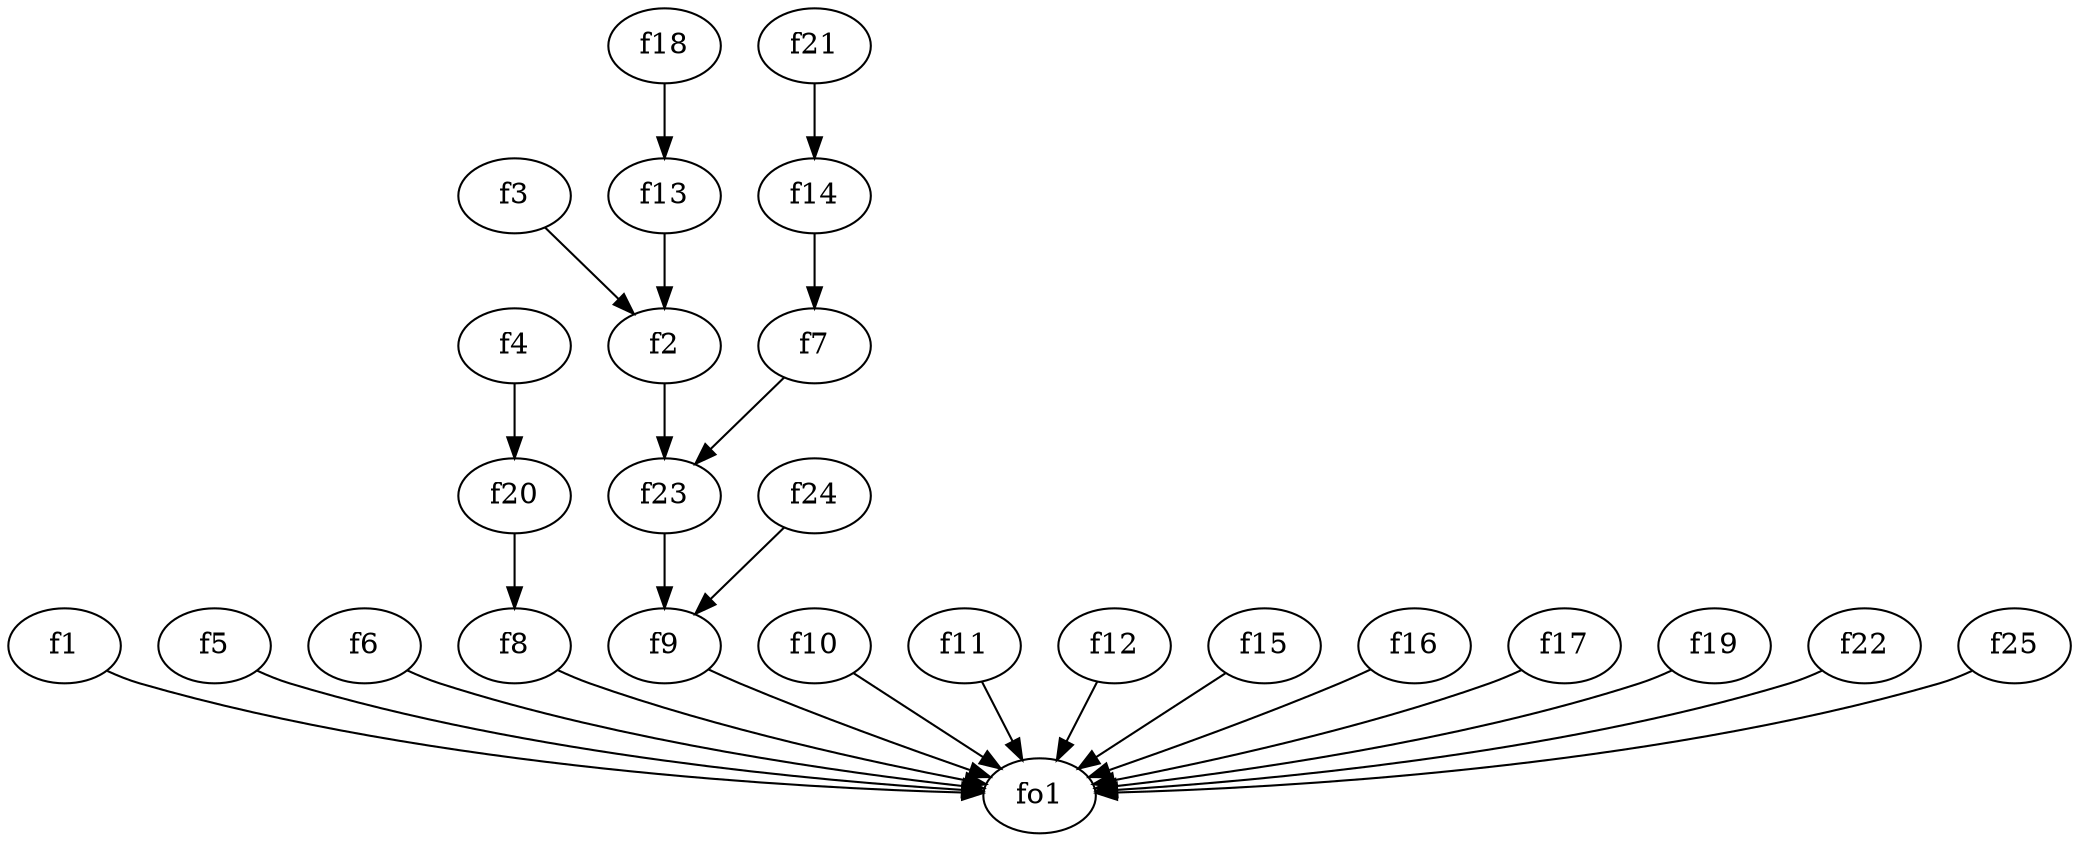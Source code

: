 strict digraph  {
f1;
f2;
f3;
f4;
f5;
f6;
f7;
f8;
f9;
f10;
f11;
f12;
f13;
f14;
f15;
f16;
f17;
f18;
f19;
f20;
f21;
f22;
f23;
f24;
f25;
fo1;
f1 -> fo1  [weight=2];
f2 -> f23  [weight=2];
f3 -> f2  [weight=2];
f4 -> f20  [weight=2];
f5 -> fo1  [weight=2];
f6 -> fo1  [weight=2];
f7 -> f23  [weight=2];
f8 -> fo1  [weight=2];
f9 -> fo1  [weight=2];
f10 -> fo1  [weight=2];
f11 -> fo1  [weight=2];
f12 -> fo1  [weight=2];
f13 -> f2  [weight=2];
f14 -> f7  [weight=2];
f15 -> fo1  [weight=2];
f16 -> fo1  [weight=2];
f17 -> fo1  [weight=2];
f18 -> f13  [weight=2];
f19 -> fo1  [weight=2];
f20 -> f8  [weight=2];
f21 -> f14  [weight=2];
f22 -> fo1  [weight=2];
f23 -> f9  [weight=2];
f24 -> f9  [weight=2];
f25 -> fo1  [weight=2];
}
